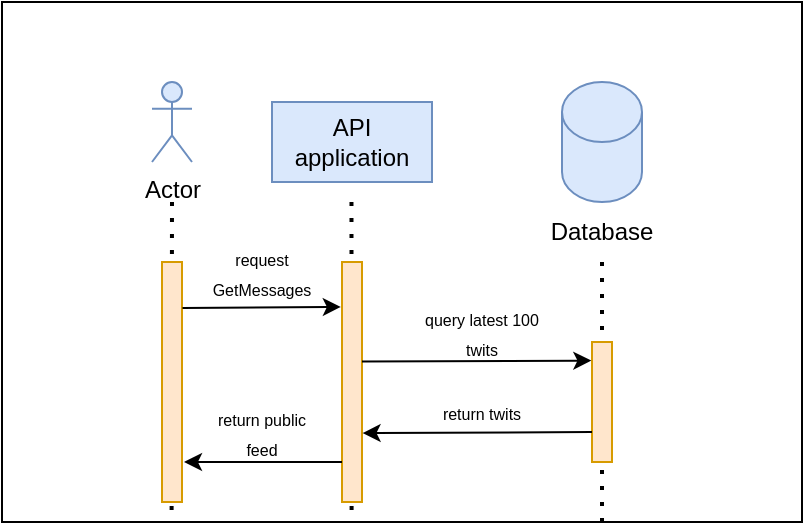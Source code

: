 <mxfile>
    <diagram id="NVLyd0-TH70rLGZdF1RK" name="Page-1">
        <mxGraphModel dx="1184" dy="200" grid="1" gridSize="10" guides="1" tooltips="1" connect="1" arrows="1" fold="1" page="1" pageScale="1" pageWidth="850" pageHeight="1100" math="0" shadow="0">
            <root>
                <mxCell id="0"/>
                <mxCell id="1" parent="0"/>
                <mxCell id="2" value="" style="rounded=0;whiteSpace=wrap;html=1;" parent="1" vertex="1">
                    <mxGeometry x="-800" y="20" width="400" height="260" as="geometry"/>
                </mxCell>
                <mxCell id="6" value="" style="endArrow=none;dashed=1;html=1;dashPattern=1 3;strokeWidth=2;entryX=0.212;entryY=1.001;entryDx=0;entryDy=0;entryPerimeter=0;" parent="1" target="2" edge="1">
                    <mxGeometry width="50" height="50" relative="1" as="geometry">
                        <mxPoint x="-715" y="120" as="sourcePoint"/>
                        <mxPoint x="-665" y="70" as="targetPoint"/>
                    </mxGeometry>
                </mxCell>
                <mxCell id="7" value="Actor" style="shape=umlActor;verticalLabelPosition=bottom;verticalAlign=top;html=1;outlineConnect=0;fillColor=#dae8fc;strokeColor=#6c8ebf;" parent="1" vertex="1">
                    <mxGeometry x="-725" y="60" width="20" height="40" as="geometry"/>
                </mxCell>
                <mxCell id="8" value="" style="rounded=0;whiteSpace=wrap;html=1;fillColor=#ffe6cc;strokeColor=#d79b00;" parent="1" vertex="1">
                    <mxGeometry x="-720" y="150" width="10" height="120" as="geometry"/>
                </mxCell>
                <mxCell id="9" value="API application" style="rounded=0;whiteSpace=wrap;html=1;fillColor=#dae8fc;strokeColor=#6c8ebf;" parent="1" vertex="1">
                    <mxGeometry x="-665" y="70" width="80" height="40" as="geometry"/>
                </mxCell>
                <mxCell id="11" value="" style="shape=cylinder3;whiteSpace=wrap;html=1;boundedLbl=1;backgroundOutline=1;size=15;fillColor=#dae8fc;strokeColor=#6c8ebf;" parent="1" vertex="1">
                    <mxGeometry x="-520" y="60" width="40" height="60" as="geometry"/>
                </mxCell>
                <mxCell id="12" value="Database" style="text;html=1;align=center;verticalAlign=middle;whiteSpace=wrap;rounded=0;" parent="1" vertex="1">
                    <mxGeometry x="-530" y="120" width="60" height="30" as="geometry"/>
                </mxCell>
                <mxCell id="94" value="" style="endArrow=none;dashed=1;html=1;dashPattern=1 3;strokeWidth=2;entryX=0.437;entryY=0.997;entryDx=0;entryDy=0;entryPerimeter=0;" parent="1" target="2" edge="1">
                    <mxGeometry width="50" height="50" relative="1" as="geometry">
                        <mxPoint x="-625.26" y="120" as="sourcePoint"/>
                        <mxPoint x="-625.26" y="459" as="targetPoint"/>
                    </mxGeometry>
                </mxCell>
                <mxCell id="93" value="" style="rounded=0;whiteSpace=wrap;html=1;fillColor=#ffe6cc;strokeColor=#d79b00;" parent="1" vertex="1">
                    <mxGeometry x="-630" y="150" width="10" height="120" as="geometry"/>
                </mxCell>
                <mxCell id="96" value="" style="endArrow=none;dashed=1;html=1;dashPattern=1 3;strokeWidth=2;entryX=0.75;entryY=1;entryDx=0;entryDy=0;" parent="1" source="12" target="2" edge="1">
                    <mxGeometry width="50" height="50" relative="1" as="geometry">
                        <mxPoint x="-500" y="150" as="sourcePoint"/>
                        <mxPoint x="-498.61" y="374.94" as="targetPoint"/>
                    </mxGeometry>
                </mxCell>
                <mxCell id="95" value="" style="rounded=0;whiteSpace=wrap;html=1;fillColor=#ffe6cc;strokeColor=#d79b00;" parent="1" vertex="1">
                    <mxGeometry x="-505" y="190" width="10" height="60" as="geometry"/>
                </mxCell>
                <mxCell id="98" value="" style="endArrow=classic;html=1;entryX=-0.058;entryY=0.187;entryDx=0;entryDy=0;entryPerimeter=0;exitX=1.026;exitY=0.192;exitDx=0;exitDy=0;exitPerimeter=0;" parent="1" source="8" target="93" edge="1">
                    <mxGeometry width="50" height="50" relative="1" as="geometry">
                        <mxPoint x="-710" y="170" as="sourcePoint"/>
                        <mxPoint x="-660" y="120" as="targetPoint"/>
                    </mxGeometry>
                </mxCell>
                <mxCell id="101" value="&lt;font style=&quot;font-size: 8px;&quot;&gt;request GetMessages&lt;/font&gt;" style="text;html=1;align=center;verticalAlign=middle;whiteSpace=wrap;rounded=0;" parent="1" vertex="1">
                    <mxGeometry x="-700" y="140" width="60" height="30" as="geometry"/>
                </mxCell>
                <mxCell id="102" value="" style="endArrow=classic;html=1;entryX=-0.033;entryY=0.155;entryDx=0;entryDy=0;entryPerimeter=0;" parent="1" target="95" edge="1">
                    <mxGeometry width="50" height="50" relative="1" as="geometry">
                        <mxPoint x="-620" y="199.72" as="sourcePoint"/>
                        <mxPoint x="-540" y="199.72" as="targetPoint"/>
                    </mxGeometry>
                </mxCell>
                <mxCell id="103" value="&lt;font style=&quot;font-size: 8px;&quot;&gt;query latest 100 twits&lt;/font&gt;" style="text;html=1;align=center;verticalAlign=middle;whiteSpace=wrap;rounded=0;" parent="1" vertex="1">
                    <mxGeometry x="-590" y="170" width="60" height="30" as="geometry"/>
                </mxCell>
                <mxCell id="105" value="" style="endArrow=classic;html=1;exitX=0;exitY=0.75;exitDx=0;exitDy=0;entryX=1.028;entryY=0.713;entryDx=0;entryDy=0;entryPerimeter=0;" parent="1" source="95" target="93" edge="1">
                    <mxGeometry width="50" height="50" relative="1" as="geometry">
                        <mxPoint x="-610" y="190" as="sourcePoint"/>
                        <mxPoint x="-560" y="140" as="targetPoint"/>
                    </mxGeometry>
                </mxCell>
                <mxCell id="106" value="&lt;font style=&quot;font-size: 8px;&quot;&gt;return twits&lt;/font&gt;" style="text;html=1;align=center;verticalAlign=middle;whiteSpace=wrap;rounded=0;" parent="1" vertex="1">
                    <mxGeometry x="-590" y="210" width="60" height="30" as="geometry"/>
                </mxCell>
                <mxCell id="108" value="" style="endArrow=classic;html=1;" parent="1" edge="1">
                    <mxGeometry width="50" height="50" relative="1" as="geometry">
                        <mxPoint x="-630" y="250" as="sourcePoint"/>
                        <mxPoint x="-709" y="250" as="targetPoint"/>
                    </mxGeometry>
                </mxCell>
                <mxCell id="109" value="&lt;font style=&quot;font-size: 8px;&quot;&gt;return public feed&lt;/font&gt;" style="text;html=1;align=center;verticalAlign=middle;whiteSpace=wrap;rounded=0;" parent="1" vertex="1">
                    <mxGeometry x="-700" y="220" width="60" height="30" as="geometry"/>
                </mxCell>
            </root>
        </mxGraphModel>
    </diagram>
</mxfile>